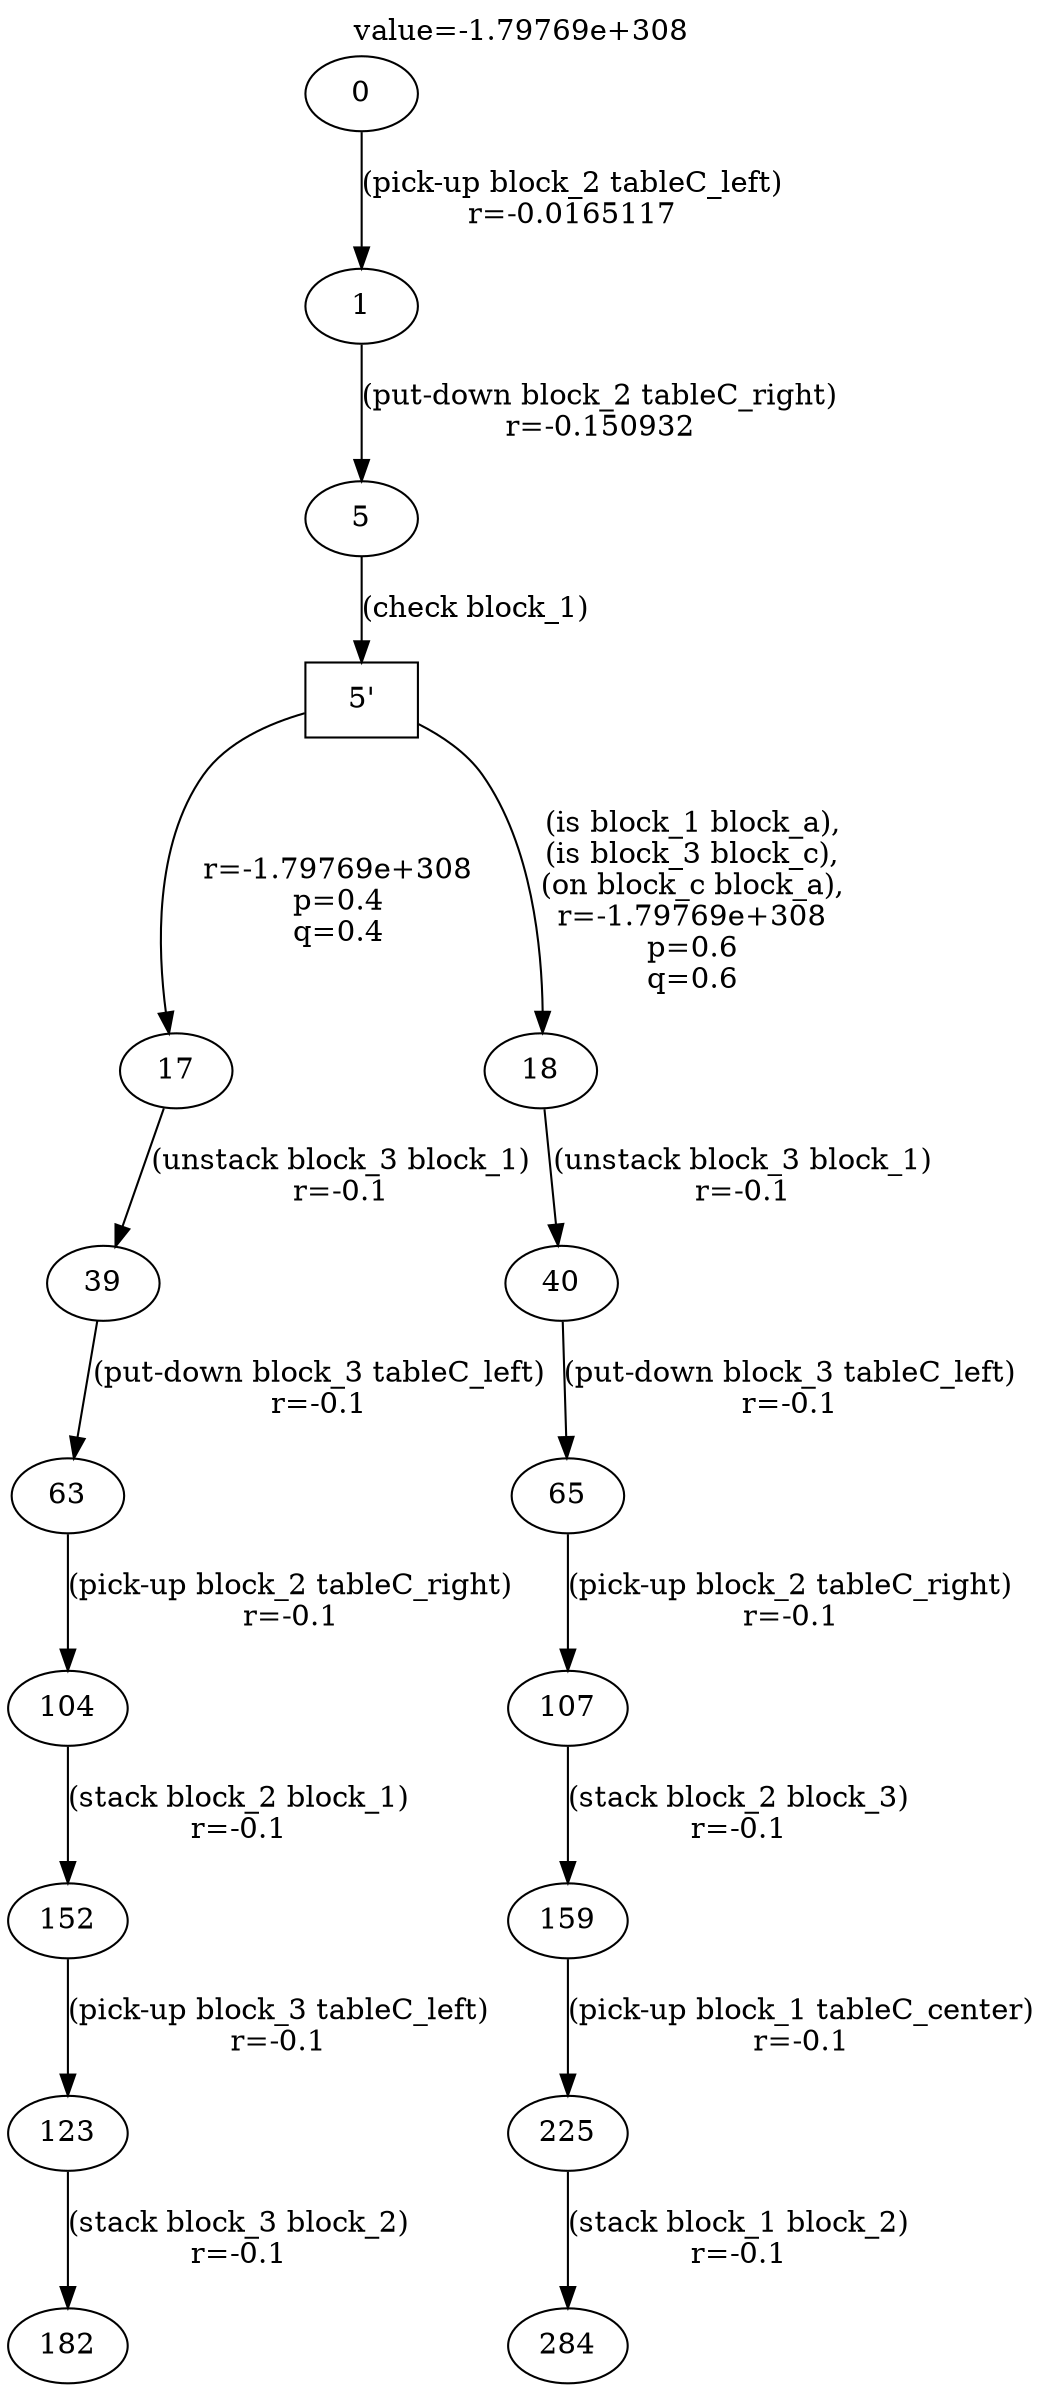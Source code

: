 digraph g{
label="value=-1.79769e+308"
labelloc=top
0->1 [ label="(pick-up block_2 tableC_left)
r=-0.0165117" ];
1->5 [ label="(put-down block_2 tableC_right)
r=-0.150932" ];
"5'" [ shape=box ] ;
5->"5'" [ label="(check block_1)" ];
"5'"->17 [ label="
r=-1.79769e+308
p=0.4
q=0.4" ];
17->39 [ label="(unstack block_3 block_1)
r=-0.1" ];
39->63 [ label="(put-down block_3 tableC_left)
r=-0.1" ];
63->104 [ label="(pick-up block_2 tableC_right)
r=-0.1" ];
104->152 [ label="(stack block_2 block_1)
r=-0.1" ];
152->123 [ label="(pick-up block_3 tableC_left)
r=-0.1" ];
123->182 [ label="(stack block_3 block_2)
r=-0.1" ];
"5'"->18 [ label="
(is block_1 block_a),
(is block_3 block_c),
(on block_c block_a),
r=-1.79769e+308
p=0.6
q=0.6" ];
18->40 [ label="(unstack block_3 block_1)
r=-0.1" ];
40->65 [ label="(put-down block_3 tableC_left)
r=-0.1" ];
65->107 [ label="(pick-up block_2 tableC_right)
r=-0.1" ];
107->159 [ label="(stack block_2 block_3)
r=-0.1" ];
159->225 [ label="(pick-up block_1 tableC_center)
r=-0.1" ];
225->284 [ label="(stack block_1 block_2)
r=-0.1" ];
}
